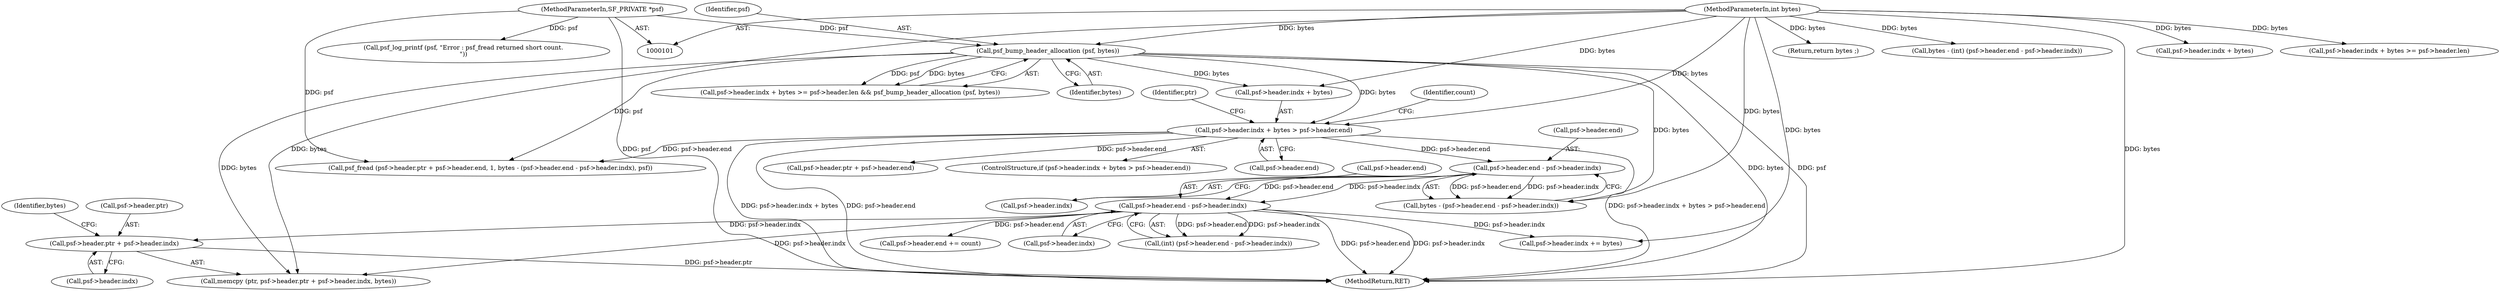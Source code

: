 digraph "0_libsndfile_708e996c87c5fae77b104ccfeb8f6db784c32074_13@pointer" {
"1000207" [label="(Call,psf->header.ptr + psf->header.indx)"];
"1000181" [label="(Call,psf->header.end - psf->header.indx)"];
"1000162" [label="(Call,psf->header.end - psf->header.indx)"];
"1000131" [label="(Call,psf->header.indx + bytes > psf->header.end)"];
"1000125" [label="(Call,psf_bump_header_allocation (psf, bytes))"];
"1000102" [label="(MethodParameterIn,SF_PRIVATE *psf)"];
"1000104" [label="(MethodParameterIn,int bytes)"];
"1000226" [label="(Return,return bytes ;)"];
"1000228" [label="(MethodReturn,RET)"];
"1000162" [label="(Call,psf->header.end - psf->header.indx)"];
"1000168" [label="(Call,psf->header.indx)"];
"1000163" [label="(Call,psf->header.end)"];
"1000177" [label="(Call,bytes - (int) (psf->header.end - psf->header.indx))"];
"1000113" [label="(Call,psf->header.indx + bytes)"];
"1000206" [label="(Identifier,ptr)"];
"1000219" [label="(Call,psf->header.indx += bytes)"];
"1000147" [label="(Call,psf_fread (psf->header.ptr + psf->header.end, 1, bytes - (psf->header.end - psf->header.indx), psf))"];
"1000160" [label="(Call,bytes - (psf->header.end - psf->header.indx))"];
"1000111" [label="(Call,psf->header.indx + bytes >= psf->header.len && psf_bump_header_allocation (psf, bytes))"];
"1000112" [label="(Call,psf->header.indx + bytes >= psf->header.len)"];
"1000131" [label="(Call,psf->header.indx + bytes > psf->header.end)"];
"1000198" [label="(Call,psf->header.end += count)"];
"1000104" [label="(MethodParameterIn,int bytes)"];
"1000193" [label="(Call,psf_log_printf (psf, \"Error : psf_fread returned short count.\n\"))"];
"1000187" [label="(Call,psf->header.indx)"];
"1000207" [label="(Call,psf->header.ptr + psf->header.indx)"];
"1000126" [label="(Identifier,psf)"];
"1000102" [label="(MethodParameterIn,SF_PRIVATE *psf)"];
"1000132" [label="(Call,psf->header.indx + bytes)"];
"1000125" [label="(Call,psf_bump_header_allocation (psf, bytes))"];
"1000139" [label="(Call,psf->header.end)"];
"1000127" [label="(Identifier,bytes)"];
"1000148" [label="(Call,psf->header.ptr + psf->header.end)"];
"1000146" [label="(Identifier,count)"];
"1000130" [label="(ControlStructure,if (psf->header.indx + bytes > psf->header.end))"];
"1000181" [label="(Call,psf->header.end - psf->header.indx)"];
"1000208" [label="(Call,psf->header.ptr)"];
"1000218" [label="(Identifier,bytes)"];
"1000213" [label="(Call,psf->header.indx)"];
"1000182" [label="(Call,psf->header.end)"];
"1000179" [label="(Call,(int) (psf->header.end - psf->header.indx))"];
"1000205" [label="(Call,memcpy (ptr, psf->header.ptr + psf->header.indx, bytes))"];
"1000207" -> "1000205"  [label="AST: "];
"1000207" -> "1000213"  [label="CFG: "];
"1000208" -> "1000207"  [label="AST: "];
"1000213" -> "1000207"  [label="AST: "];
"1000218" -> "1000207"  [label="CFG: "];
"1000207" -> "1000228"  [label="DDG: psf->header.ptr"];
"1000181" -> "1000207"  [label="DDG: psf->header.indx"];
"1000181" -> "1000179"  [label="AST: "];
"1000181" -> "1000187"  [label="CFG: "];
"1000182" -> "1000181"  [label="AST: "];
"1000187" -> "1000181"  [label="AST: "];
"1000179" -> "1000181"  [label="CFG: "];
"1000181" -> "1000228"  [label="DDG: psf->header.end"];
"1000181" -> "1000228"  [label="DDG: psf->header.indx"];
"1000181" -> "1000179"  [label="DDG: psf->header.end"];
"1000181" -> "1000179"  [label="DDG: psf->header.indx"];
"1000162" -> "1000181"  [label="DDG: psf->header.end"];
"1000162" -> "1000181"  [label="DDG: psf->header.indx"];
"1000181" -> "1000198"  [label="DDG: psf->header.end"];
"1000181" -> "1000205"  [label="DDG: psf->header.indx"];
"1000181" -> "1000219"  [label="DDG: psf->header.indx"];
"1000162" -> "1000160"  [label="AST: "];
"1000162" -> "1000168"  [label="CFG: "];
"1000163" -> "1000162"  [label="AST: "];
"1000168" -> "1000162"  [label="AST: "];
"1000160" -> "1000162"  [label="CFG: "];
"1000162" -> "1000160"  [label="DDG: psf->header.end"];
"1000162" -> "1000160"  [label="DDG: psf->header.indx"];
"1000131" -> "1000162"  [label="DDG: psf->header.end"];
"1000131" -> "1000130"  [label="AST: "];
"1000131" -> "1000139"  [label="CFG: "];
"1000132" -> "1000131"  [label="AST: "];
"1000139" -> "1000131"  [label="AST: "];
"1000146" -> "1000131"  [label="CFG: "];
"1000206" -> "1000131"  [label="CFG: "];
"1000131" -> "1000228"  [label="DDG: psf->header.indx + bytes"];
"1000131" -> "1000228"  [label="DDG: psf->header.end"];
"1000131" -> "1000228"  [label="DDG: psf->header.indx + bytes > psf->header.end"];
"1000125" -> "1000131"  [label="DDG: bytes"];
"1000104" -> "1000131"  [label="DDG: bytes"];
"1000131" -> "1000147"  [label="DDG: psf->header.end"];
"1000131" -> "1000148"  [label="DDG: psf->header.end"];
"1000125" -> "1000111"  [label="AST: "];
"1000125" -> "1000127"  [label="CFG: "];
"1000126" -> "1000125"  [label="AST: "];
"1000127" -> "1000125"  [label="AST: "];
"1000111" -> "1000125"  [label="CFG: "];
"1000125" -> "1000228"  [label="DDG: psf"];
"1000125" -> "1000228"  [label="DDG: bytes"];
"1000125" -> "1000111"  [label="DDG: psf"];
"1000125" -> "1000111"  [label="DDG: bytes"];
"1000102" -> "1000125"  [label="DDG: psf"];
"1000104" -> "1000125"  [label="DDG: bytes"];
"1000125" -> "1000132"  [label="DDG: bytes"];
"1000125" -> "1000160"  [label="DDG: bytes"];
"1000125" -> "1000147"  [label="DDG: psf"];
"1000125" -> "1000205"  [label="DDG: bytes"];
"1000102" -> "1000101"  [label="AST: "];
"1000102" -> "1000228"  [label="DDG: psf"];
"1000102" -> "1000147"  [label="DDG: psf"];
"1000102" -> "1000193"  [label="DDG: psf"];
"1000104" -> "1000101"  [label="AST: "];
"1000104" -> "1000228"  [label="DDG: bytes"];
"1000104" -> "1000112"  [label="DDG: bytes"];
"1000104" -> "1000113"  [label="DDG: bytes"];
"1000104" -> "1000132"  [label="DDG: bytes"];
"1000104" -> "1000160"  [label="DDG: bytes"];
"1000104" -> "1000177"  [label="DDG: bytes"];
"1000104" -> "1000205"  [label="DDG: bytes"];
"1000104" -> "1000219"  [label="DDG: bytes"];
"1000104" -> "1000226"  [label="DDG: bytes"];
}
